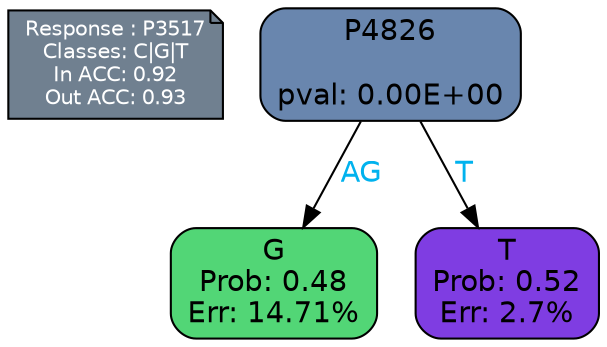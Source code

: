 digraph Tree {
node [shape=box, style="filled, rounded", color="black", fontname=helvetica] ;
graph [ranksep=equally, splines=polylines, bgcolor=transparent, dpi=600] ;
edge [fontname=helvetica] ;
LEGEND [label="Response : P3517
Classes: C|G|T
In ACC: 0.92
Out ACC: 0.93
",shape=note,align=left,style=filled,fillcolor="slategray",fontcolor="white",fontsize=10];1 [label="P4826

pval: 0.00E+00", fillcolor="#6986ae"] ;
2 [label="G
Prob: 0.48
Err: 14.71%", fillcolor="#52d676"] ;
3 [label="T
Prob: 0.52
Err: 2.7%", fillcolor="#7f3de2"] ;
1 -> 2 [label="AG",fontcolor=deepskyblue2] ;
1 -> 3 [label="T",fontcolor=deepskyblue2] ;
{rank = same; 2;3;}{rank = same; LEGEND;1;}}